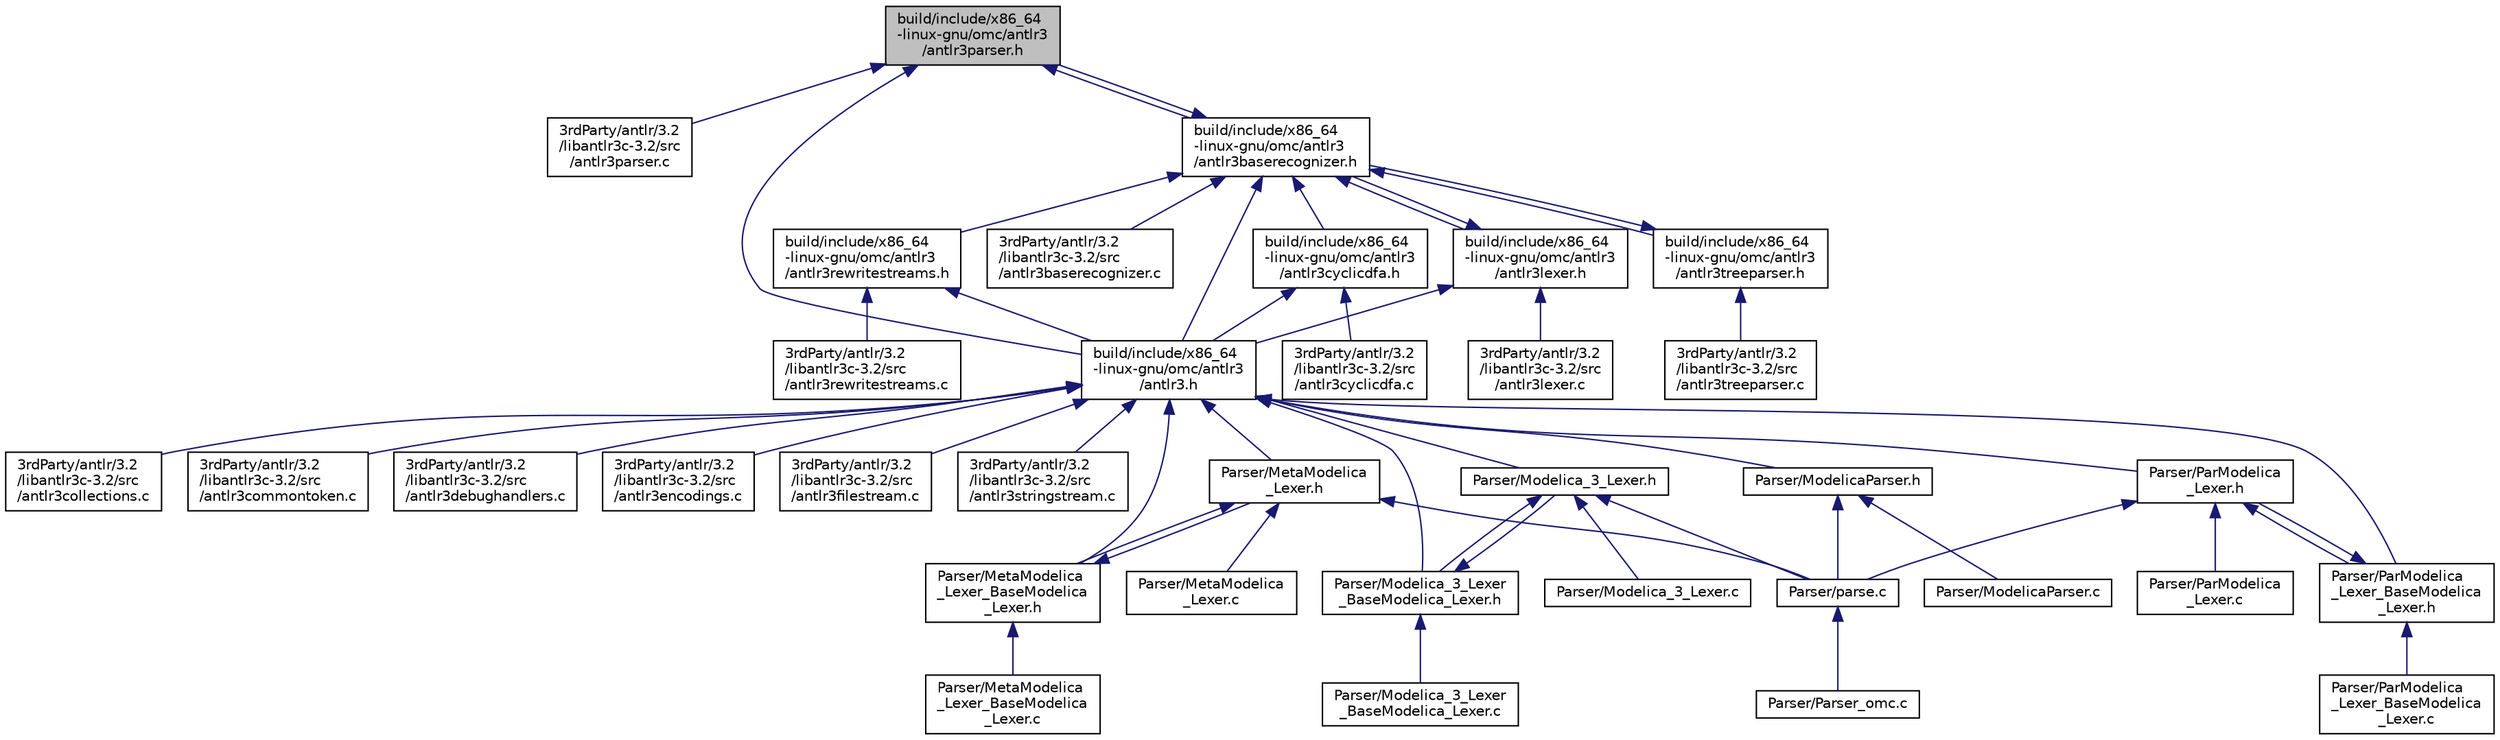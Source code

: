 digraph "build/include/x86_64-linux-gnu/omc/antlr3/antlr3parser.h"
{
  edge [fontname="Helvetica",fontsize="10",labelfontname="Helvetica",labelfontsize="10"];
  node [fontname="Helvetica",fontsize="10",shape=record];
  Node42 [label="build/include/x86_64\l-linux-gnu/omc/antlr3\l/antlr3parser.h",height=0.2,width=0.4,color="black", fillcolor="grey75", style="filled", fontcolor="black"];
  Node42 -> Node43 [dir="back",color="midnightblue",fontsize="10",style="solid",fontname="Helvetica"];
  Node43 [label="3rdParty/antlr/3.2\l/libantlr3c-3.2/src\l/antlr3parser.c",height=0.2,width=0.4,color="black", fillcolor="white", style="filled",URL="$d3/db9/antlr3parser_8c.html"];
  Node42 -> Node44 [dir="back",color="midnightblue",fontsize="10",style="solid",fontname="Helvetica"];
  Node44 [label="build/include/x86_64\l-linux-gnu/omc/antlr3\l/antlr3.h",height=0.2,width=0.4,color="black", fillcolor="white", style="filled",URL="$dc/d25/build_2include_2x86__64-linux-gnu_2omc_2antlr3_2antlr3_8h.html"];
  Node44 -> Node45 [dir="back",color="midnightblue",fontsize="10",style="solid",fontname="Helvetica"];
  Node45 [label="3rdParty/antlr/3.2\l/libantlr3c-3.2/src\l/antlr3collections.c",height=0.2,width=0.4,color="black", fillcolor="white", style="filled",URL="$dc/d57/antlr3collections_8c.html"];
  Node44 -> Node46 [dir="back",color="midnightblue",fontsize="10",style="solid",fontname="Helvetica"];
  Node46 [label="3rdParty/antlr/3.2\l/libantlr3c-3.2/src\l/antlr3commontoken.c",height=0.2,width=0.4,color="black", fillcolor="white", style="filled",URL="$dd/ddc/antlr3commontoken_8c.html"];
  Node44 -> Node47 [dir="back",color="midnightblue",fontsize="10",style="solid",fontname="Helvetica"];
  Node47 [label="3rdParty/antlr/3.2\l/libantlr3c-3.2/src\l/antlr3debughandlers.c",height=0.2,width=0.4,color="black", fillcolor="white", style="filled",URL="$d7/dd3/antlr3debughandlers_8c.html"];
  Node44 -> Node48 [dir="back",color="midnightblue",fontsize="10",style="solid",fontname="Helvetica"];
  Node48 [label="3rdParty/antlr/3.2\l/libantlr3c-3.2/src\l/antlr3encodings.c",height=0.2,width=0.4,color="black", fillcolor="white", style="filled",URL="$d5/d48/antlr3encodings_8c.html"];
  Node44 -> Node49 [dir="back",color="midnightblue",fontsize="10",style="solid",fontname="Helvetica"];
  Node49 [label="3rdParty/antlr/3.2\l/libantlr3c-3.2/src\l/antlr3filestream.c",height=0.2,width=0.4,color="black", fillcolor="white", style="filled",URL="$d4/db3/antlr3filestream_8c.html",tooltip="The ANTLR3 C filestream is used when the source character stream is a filesystem based input set and ..."];
  Node44 -> Node50 [dir="back",color="midnightblue",fontsize="10",style="solid",fontname="Helvetica"];
  Node50 [label="3rdParty/antlr/3.2\l/libantlr3c-3.2/src\l/antlr3stringstream.c",height=0.2,width=0.4,color="black", fillcolor="white", style="filled",URL="$d2/d1c/antlr3stringstream_8c.html"];
  Node44 -> Node51 [dir="back",color="midnightblue",fontsize="10",style="solid",fontname="Helvetica"];
  Node51 [label="Parser/MetaModelica\l_Lexer.h",height=0.2,width=0.4,color="black", fillcolor="white", style="filled",URL="$d4/dce/_meta_modelica___lexer_8h.html"];
  Node51 -> Node52 [dir="back",color="midnightblue",fontsize="10",style="solid",fontname="Helvetica"];
  Node52 [label="Parser/MetaModelica\l_Lexer.c",height=0.2,width=0.4,color="black", fillcolor="white", style="filled",URL="$df/d26/_meta_modelica___lexer_8c.html"];
  Node51 -> Node53 [dir="back",color="midnightblue",fontsize="10",style="solid",fontname="Helvetica"];
  Node53 [label="Parser/MetaModelica\l_Lexer_BaseModelica\l_Lexer.h",height=0.2,width=0.4,color="black", fillcolor="white", style="filled",URL="$de/d95/_meta_modelica___lexer___base_modelica___lexer_8h.html"];
  Node53 -> Node51 [dir="back",color="midnightblue",fontsize="10",style="solid",fontname="Helvetica"];
  Node53 -> Node54 [dir="back",color="midnightblue",fontsize="10",style="solid",fontname="Helvetica"];
  Node54 [label="Parser/MetaModelica\l_Lexer_BaseModelica\l_Lexer.c",height=0.2,width=0.4,color="black", fillcolor="white", style="filled",URL="$df/db5/_meta_modelica___lexer___base_modelica___lexer_8c.html"];
  Node51 -> Node55 [dir="back",color="midnightblue",fontsize="10",style="solid",fontname="Helvetica"];
  Node55 [label="Parser/parse.c",height=0.2,width=0.4,color="black", fillcolor="white", style="filled",URL="$d9/db9/_parser_2parse_8c.html"];
  Node55 -> Node56 [dir="back",color="midnightblue",fontsize="10",style="solid",fontname="Helvetica"];
  Node56 [label="Parser/Parser_omc.c",height=0.2,width=0.4,color="black", fillcolor="white", style="filled",URL="$d8/def/_parser__omc_8c.html"];
  Node44 -> Node53 [dir="back",color="midnightblue",fontsize="10",style="solid",fontname="Helvetica"];
  Node44 -> Node57 [dir="back",color="midnightblue",fontsize="10",style="solid",fontname="Helvetica"];
  Node57 [label="Parser/Modelica_3_Lexer.h",height=0.2,width=0.4,color="black", fillcolor="white", style="filled",URL="$d1/d97/_modelica__3___lexer_8h.html"];
  Node57 -> Node58 [dir="back",color="midnightblue",fontsize="10",style="solid",fontname="Helvetica"];
  Node58 [label="Parser/Modelica_3_Lexer.c",height=0.2,width=0.4,color="black", fillcolor="white", style="filled",URL="$d2/dad/_modelica__3___lexer_8c.html"];
  Node57 -> Node59 [dir="back",color="midnightblue",fontsize="10",style="solid",fontname="Helvetica"];
  Node59 [label="Parser/Modelica_3_Lexer\l_BaseModelica_Lexer.h",height=0.2,width=0.4,color="black", fillcolor="white", style="filled",URL="$d5/d25/_modelica__3___lexer___base_modelica___lexer_8h.html"];
  Node59 -> Node57 [dir="back",color="midnightblue",fontsize="10",style="solid",fontname="Helvetica"];
  Node59 -> Node60 [dir="back",color="midnightblue",fontsize="10",style="solid",fontname="Helvetica"];
  Node60 [label="Parser/Modelica_3_Lexer\l_BaseModelica_Lexer.c",height=0.2,width=0.4,color="black", fillcolor="white", style="filled",URL="$de/d7d/_modelica__3___lexer___base_modelica___lexer_8c.html"];
  Node57 -> Node55 [dir="back",color="midnightblue",fontsize="10",style="solid",fontname="Helvetica"];
  Node44 -> Node59 [dir="back",color="midnightblue",fontsize="10",style="solid",fontname="Helvetica"];
  Node44 -> Node61 [dir="back",color="midnightblue",fontsize="10",style="solid",fontname="Helvetica"];
  Node61 [label="Parser/ModelicaParser.h",height=0.2,width=0.4,color="black", fillcolor="white", style="filled",URL="$d7/d6e/_modelica_parser_8h.html"];
  Node61 -> Node62 [dir="back",color="midnightblue",fontsize="10",style="solid",fontname="Helvetica"];
  Node62 [label="Parser/ModelicaParser.c",height=0.2,width=0.4,color="black", fillcolor="white", style="filled",URL="$d6/d37/_modelica_parser_8c.html"];
  Node61 -> Node55 [dir="back",color="midnightblue",fontsize="10",style="solid",fontname="Helvetica"];
  Node44 -> Node63 [dir="back",color="midnightblue",fontsize="10",style="solid",fontname="Helvetica"];
  Node63 [label="Parser/ParModelica\l_Lexer.h",height=0.2,width=0.4,color="black", fillcolor="white", style="filled",URL="$d5/d88/_par_modelica___lexer_8h.html"];
  Node63 -> Node64 [dir="back",color="midnightblue",fontsize="10",style="solid",fontname="Helvetica"];
  Node64 [label="Parser/ParModelica\l_Lexer.c",height=0.2,width=0.4,color="black", fillcolor="white", style="filled",URL="$de/d93/_par_modelica___lexer_8c.html"];
  Node63 -> Node65 [dir="back",color="midnightblue",fontsize="10",style="solid",fontname="Helvetica"];
  Node65 [label="Parser/ParModelica\l_Lexer_BaseModelica\l_Lexer.h",height=0.2,width=0.4,color="black", fillcolor="white", style="filled",URL="$dc/d6e/_par_modelica___lexer___base_modelica___lexer_8h.html"];
  Node65 -> Node63 [dir="back",color="midnightblue",fontsize="10",style="solid",fontname="Helvetica"];
  Node65 -> Node66 [dir="back",color="midnightblue",fontsize="10",style="solid",fontname="Helvetica"];
  Node66 [label="Parser/ParModelica\l_Lexer_BaseModelica\l_Lexer.c",height=0.2,width=0.4,color="black", fillcolor="white", style="filled",URL="$de/da6/_par_modelica___lexer___base_modelica___lexer_8c.html"];
  Node63 -> Node55 [dir="back",color="midnightblue",fontsize="10",style="solid",fontname="Helvetica"];
  Node44 -> Node65 [dir="back",color="midnightblue",fontsize="10",style="solid",fontname="Helvetica"];
  Node42 -> Node67 [dir="back",color="midnightblue",fontsize="10",style="solid",fontname="Helvetica"];
  Node67 [label="build/include/x86_64\l-linux-gnu/omc/antlr3\l/antlr3baserecognizer.h",height=0.2,width=0.4,color="black", fillcolor="white", style="filled",URL="$d5/df2/build_2include_2x86__64-linux-gnu_2omc_2antlr3_2antlr3baserecognizer_8h.html"];
  Node67 -> Node68 [dir="back",color="midnightblue",fontsize="10",style="solid",fontname="Helvetica"];
  Node68 [label="3rdParty/antlr/3.2\l/libantlr3c-3.2/src\l/antlr3baserecognizer.c",height=0.2,width=0.4,color="black", fillcolor="white", style="filled",URL="$d6/d88/antlr3baserecognizer_8c.html"];
  Node67 -> Node44 [dir="back",color="midnightblue",fontsize="10",style="solid",fontname="Helvetica"];
  Node67 -> Node69 [dir="back",color="midnightblue",fontsize="10",style="solid",fontname="Helvetica"];
  Node69 [label="build/include/x86_64\l-linux-gnu/omc/antlr3\l/antlr3cyclicdfa.h",height=0.2,width=0.4,color="black", fillcolor="white", style="filled",URL="$dc/de6/build_2include_2x86__64-linux-gnu_2omc_2antlr3_2antlr3cyclicdfa_8h.html"];
  Node69 -> Node70 [dir="back",color="midnightblue",fontsize="10",style="solid",fontname="Helvetica"];
  Node70 [label="3rdParty/antlr/3.2\l/libantlr3c-3.2/src\l/antlr3cyclicdfa.c",height=0.2,width=0.4,color="black", fillcolor="white", style="filled",URL="$d6/d1b/antlr3cyclicdfa_8c.html"];
  Node69 -> Node44 [dir="back",color="midnightblue",fontsize="10",style="solid",fontname="Helvetica"];
  Node67 -> Node71 [dir="back",color="midnightblue",fontsize="10",style="solid",fontname="Helvetica"];
  Node71 [label="build/include/x86_64\l-linux-gnu/omc/antlr3\l/antlr3lexer.h",height=0.2,width=0.4,color="black", fillcolor="white", style="filled",URL="$d0/de5/build_2include_2x86__64-linux-gnu_2omc_2antlr3_2antlr3lexer_8h.html"];
  Node71 -> Node72 [dir="back",color="midnightblue",fontsize="10",style="solid",fontname="Helvetica"];
  Node72 [label="3rdParty/antlr/3.2\l/libantlr3c-3.2/src\l/antlr3lexer.c",height=0.2,width=0.4,color="black", fillcolor="white", style="filled",URL="$dc/d73/antlr3lexer_8c.html"];
  Node71 -> Node44 [dir="back",color="midnightblue",fontsize="10",style="solid",fontname="Helvetica"];
  Node71 -> Node67 [dir="back",color="midnightblue",fontsize="10",style="solid",fontname="Helvetica"];
  Node67 -> Node42 [dir="back",color="midnightblue",fontsize="10",style="solid",fontname="Helvetica"];
  Node67 -> Node73 [dir="back",color="midnightblue",fontsize="10",style="solid",fontname="Helvetica"];
  Node73 [label="build/include/x86_64\l-linux-gnu/omc/antlr3\l/antlr3rewritestreams.h",height=0.2,width=0.4,color="black", fillcolor="white", style="filled",URL="$d4/dc6/build_2include_2x86__64-linux-gnu_2omc_2antlr3_2antlr3rewritestreams_8h.html"];
  Node73 -> Node74 [dir="back",color="midnightblue",fontsize="10",style="solid",fontname="Helvetica"];
  Node74 [label="3rdParty/antlr/3.2\l/libantlr3c-3.2/src\l/antlr3rewritestreams.c",height=0.2,width=0.4,color="black", fillcolor="white", style="filled",URL="$d7/d05/antlr3rewritestreams_8c.html"];
  Node73 -> Node44 [dir="back",color="midnightblue",fontsize="10",style="solid",fontname="Helvetica"];
  Node67 -> Node75 [dir="back",color="midnightblue",fontsize="10",style="solid",fontname="Helvetica"];
  Node75 [label="build/include/x86_64\l-linux-gnu/omc/antlr3\l/antlr3treeparser.h",height=0.2,width=0.4,color="black", fillcolor="white", style="filled",URL="$d4/d70/build_2include_2x86__64-linux-gnu_2omc_2antlr3_2antlr3treeparser_8h.html"];
  Node75 -> Node76 [dir="back",color="midnightblue",fontsize="10",style="solid",fontname="Helvetica"];
  Node76 [label="3rdParty/antlr/3.2\l/libantlr3c-3.2/src\l/antlr3treeparser.c",height=0.2,width=0.4,color="black", fillcolor="white", style="filled",URL="$d4/d26/antlr3treeparser_8c.html"];
  Node75 -> Node67 [dir="back",color="midnightblue",fontsize="10",style="solid",fontname="Helvetica"];
}

